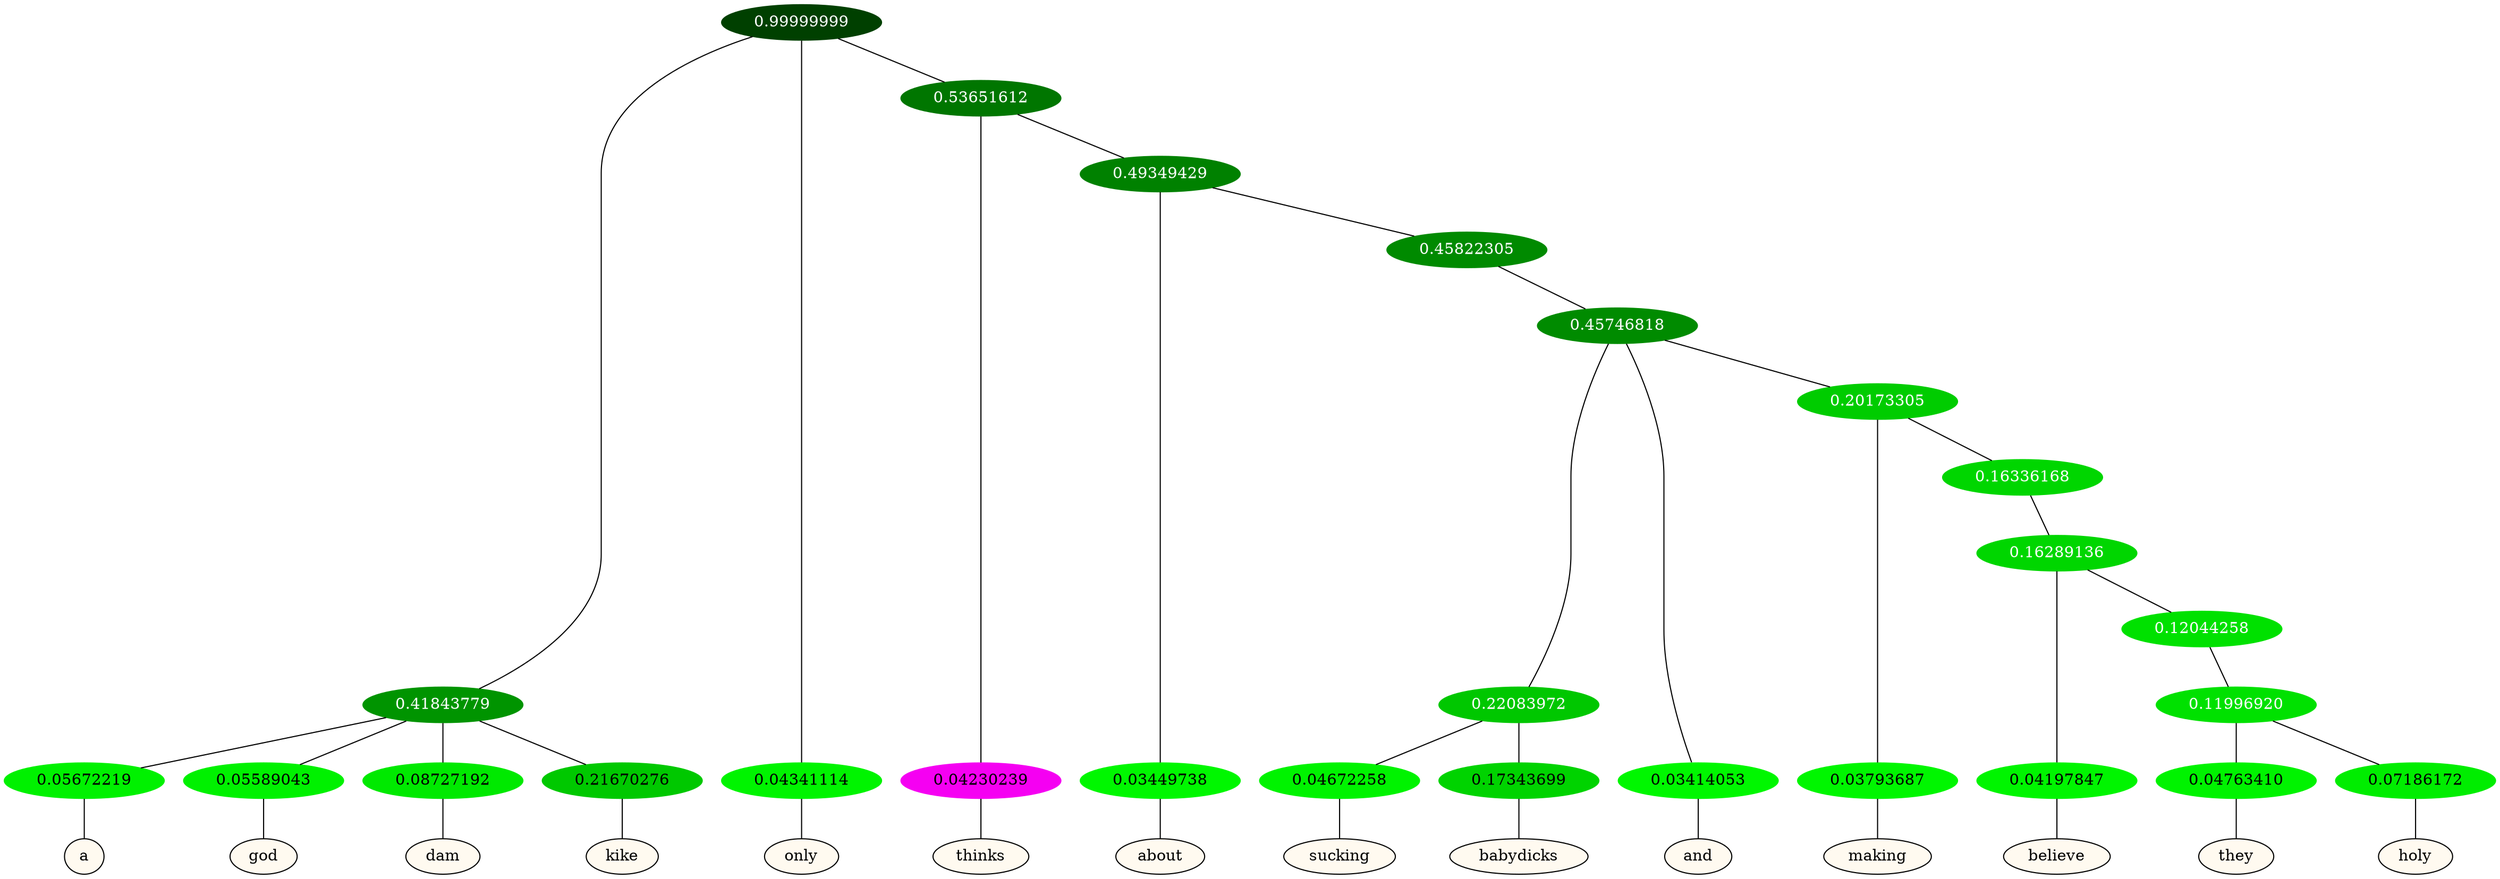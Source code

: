 graph {
	node [format=png height=0.15 nodesep=0.001 ordering=out overlap=prism overlap_scaling=0.01 ranksep=0.001 ratio=0.2 style=filled width=0.15]
	{
		rank=same
		a_w_4 [label=a color=black fillcolor=floralwhite style="filled,solid"]
		a_w_5 [label=god color=black fillcolor=floralwhite style="filled,solid"]
		a_w_6 [label=dam color=black fillcolor=floralwhite style="filled,solid"]
		a_w_7 [label=kike color=black fillcolor=floralwhite style="filled,solid"]
		a_w_2 [label=only color=black fillcolor=floralwhite style="filled,solid"]
		a_w_8 [label=thinks color=black fillcolor=floralwhite style="filled,solid"]
		a_w_10 [label=about color=black fillcolor=floralwhite style="filled,solid"]
		a_w_16 [label=sucking color=black fillcolor=floralwhite style="filled,solid"]
		a_w_17 [label=babydicks color=black fillcolor=floralwhite style="filled,solid"]
		a_w_14 [label=and color=black fillcolor=floralwhite style="filled,solid"]
		a_w_18 [label=making color=black fillcolor=floralwhite style="filled,solid"]
		a_w_21 [label=believe color=black fillcolor=floralwhite style="filled,solid"]
		a_w_24 [label=they color=black fillcolor=floralwhite style="filled,solid"]
		a_w_25 [label=holy color=black fillcolor=floralwhite style="filled,solid"]
	}
	a_n_4 -- a_w_4
	a_n_5 -- a_w_5
	a_n_6 -- a_w_6
	a_n_7 -- a_w_7
	a_n_2 -- a_w_2
	a_n_8 -- a_w_8
	a_n_10 -- a_w_10
	a_n_16 -- a_w_16
	a_n_17 -- a_w_17
	a_n_14 -- a_w_14
	a_n_18 -- a_w_18
	a_n_21 -- a_w_21
	a_n_24 -- a_w_24
	a_n_25 -- a_w_25
	{
		rank=same
		a_n_4 [label=0.05672219 color="0.334 1.000 0.943" fontcolor=black]
		a_n_5 [label=0.05589043 color="0.334 1.000 0.944" fontcolor=black]
		a_n_6 [label=0.08727192 color="0.334 1.000 0.913" fontcolor=black]
		a_n_7 [label=0.21670276 color="0.334 1.000 0.783" fontcolor=black]
		a_n_2 [label=0.04341114 color="0.334 1.000 0.957" fontcolor=black]
		a_n_8 [label=0.04230239 color="0.835 1.000 0.958" fontcolor=black]
		a_n_10 [label=0.03449738 color="0.334 1.000 0.966" fontcolor=black]
		a_n_16 [label=0.04672258 color="0.334 1.000 0.953" fontcolor=black]
		a_n_17 [label=0.17343699 color="0.334 1.000 0.827" fontcolor=black]
		a_n_14 [label=0.03414053 color="0.334 1.000 0.966" fontcolor=black]
		a_n_18 [label=0.03793687 color="0.334 1.000 0.962" fontcolor=black]
		a_n_21 [label=0.04197847 color="0.334 1.000 0.958" fontcolor=black]
		a_n_24 [label=0.04763410 color="0.334 1.000 0.952" fontcolor=black]
		a_n_25 [label=0.07186172 color="0.334 1.000 0.928" fontcolor=black]
	}
	a_n_0 [label=0.99999999 color="0.334 1.000 0.250" fontcolor=grey99]
	a_n_1 [label=0.41843779 color="0.334 1.000 0.582" fontcolor=grey99]
	a_n_0 -- a_n_1
	a_n_0 -- a_n_2
	a_n_3 [label=0.53651612 color="0.334 1.000 0.463" fontcolor=grey99]
	a_n_0 -- a_n_3
	a_n_1 -- a_n_4
	a_n_1 -- a_n_5
	a_n_1 -- a_n_6
	a_n_1 -- a_n_7
	a_n_3 -- a_n_8
	a_n_9 [label=0.49349429 color="0.334 1.000 0.507" fontcolor=grey99]
	a_n_3 -- a_n_9
	a_n_9 -- a_n_10
	a_n_11 [label=0.45822305 color="0.334 1.000 0.542" fontcolor=grey99]
	a_n_9 -- a_n_11
	a_n_12 [label=0.45746818 color="0.334 1.000 0.543" fontcolor=grey99]
	a_n_11 -- a_n_12
	a_n_13 [label=0.22083972 color="0.334 1.000 0.779" fontcolor=grey99]
	a_n_12 -- a_n_13
	a_n_12 -- a_n_14
	a_n_15 [label=0.20173305 color="0.334 1.000 0.798" fontcolor=grey99]
	a_n_12 -- a_n_15
	a_n_13 -- a_n_16
	a_n_13 -- a_n_17
	a_n_15 -- a_n_18
	a_n_19 [label=0.16336168 color="0.334 1.000 0.837" fontcolor=grey99]
	a_n_15 -- a_n_19
	a_n_20 [label=0.16289136 color="0.334 1.000 0.837" fontcolor=grey99]
	a_n_19 -- a_n_20
	a_n_20 -- a_n_21
	a_n_22 [label=0.12044258 color="0.334 1.000 0.880" fontcolor=grey99]
	a_n_20 -- a_n_22
	a_n_23 [label=0.11996920 color="0.334 1.000 0.880" fontcolor=grey99]
	a_n_22 -- a_n_23
	a_n_23 -- a_n_24
	a_n_23 -- a_n_25
}
